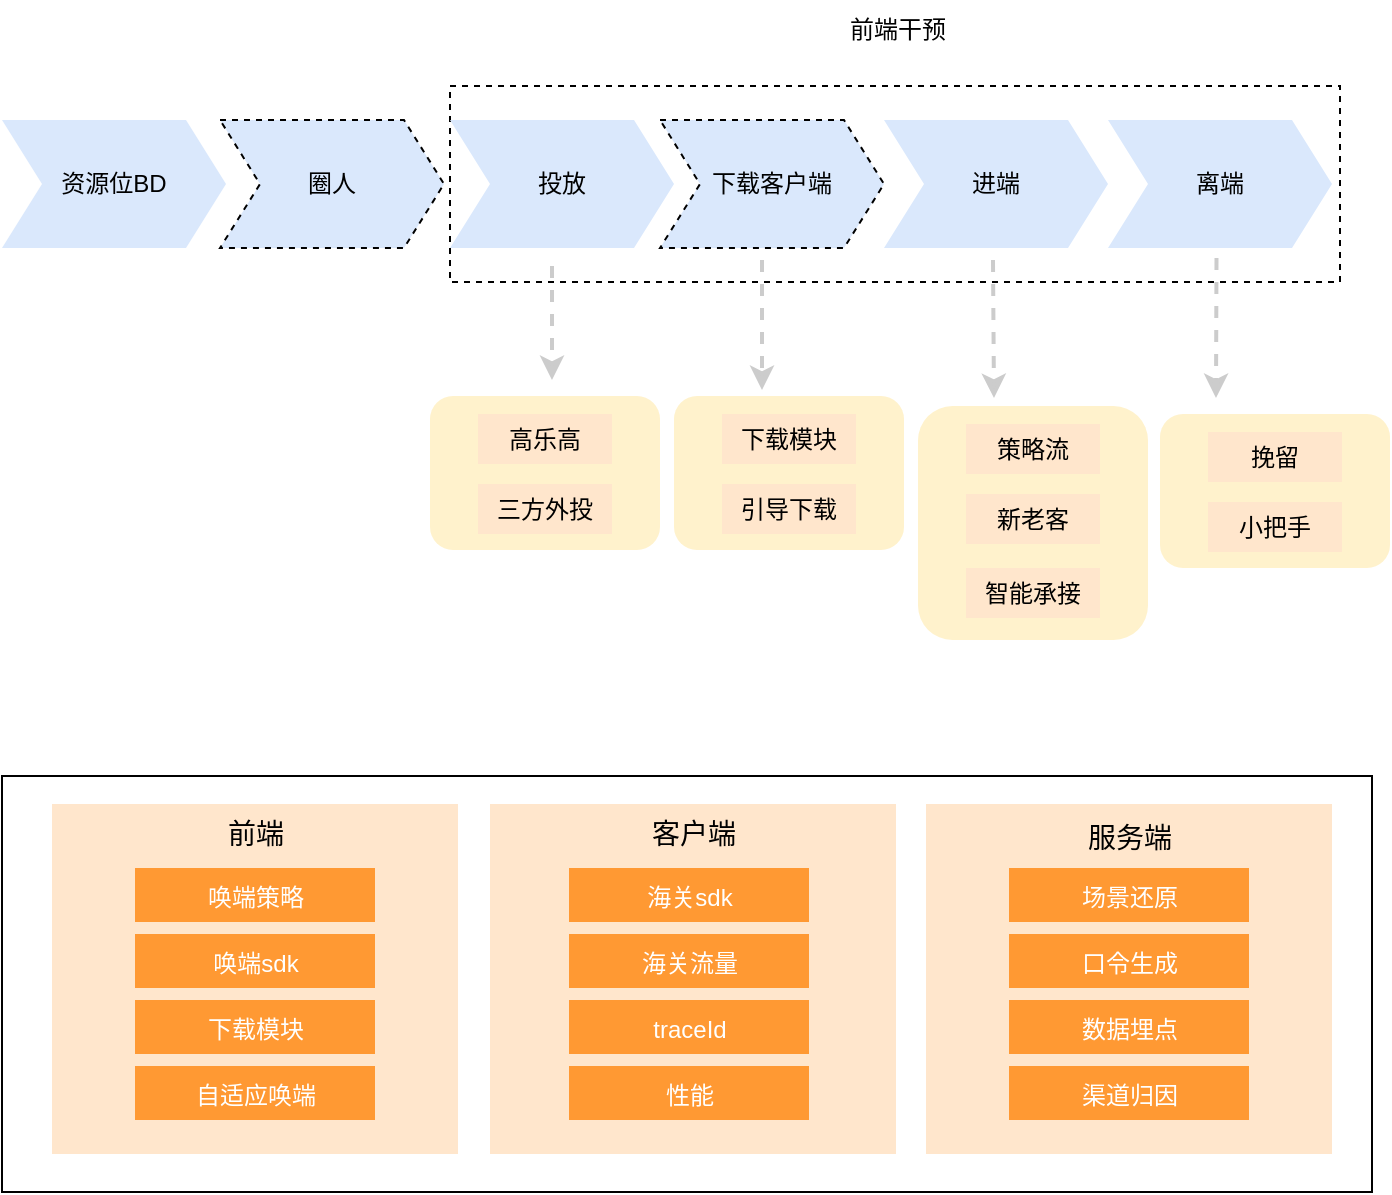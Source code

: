<mxfile version="16.6.2" type="github">
  <diagram id="5c5pHLJm96eJ4DZqhtk7" name="第 1 页">
    <mxGraphModel dx="776" dy="544" grid="0" gridSize="10" guides="1" tooltips="1" connect="1" arrows="1" fold="1" page="1" pageScale="1" pageWidth="827" pageHeight="1169" math="0" shadow="0">
      <root>
        <mxCell id="0" />
        <mxCell id="1" parent="0" />
        <mxCell id="rQFwpt46-0hsh76Lm9vK-18" value="" style="rounded=0;whiteSpace=wrap;html=1;dashed=1;strokeColor=default;" vertex="1" parent="1">
          <mxGeometry x="296" y="231" width="445" height="98" as="geometry" />
        </mxCell>
        <mxCell id="rQFwpt46-0hsh76Lm9vK-1" value="资源位BD" style="shape=step;perimeter=stepPerimeter;whiteSpace=wrap;html=1;fixedSize=1;fillColor=#dae8fc;strokeColor=none;" vertex="1" parent="1">
          <mxGeometry x="72" y="248" width="112" height="64" as="geometry" />
        </mxCell>
        <mxCell id="rQFwpt46-0hsh76Lm9vK-13" value="圈人" style="shape=step;perimeter=stepPerimeter;whiteSpace=wrap;html=1;fixedSize=1;fillColor=#dae8fc;strokeColor=default;dashed=1;" vertex="1" parent="1">
          <mxGeometry x="181" y="248" width="112" height="64" as="geometry" />
        </mxCell>
        <mxCell id="rQFwpt46-0hsh76Lm9vK-14" value="投放" style="shape=step;perimeter=stepPerimeter;whiteSpace=wrap;html=1;fixedSize=1;fillColor=#dae8fc;strokeColor=none;dashed=1;" vertex="1" parent="1">
          <mxGeometry x="296" y="248" width="112" height="64" as="geometry" />
        </mxCell>
        <mxCell id="rQFwpt46-0hsh76Lm9vK-15" value="下载客户端" style="shape=step;perimeter=stepPerimeter;whiteSpace=wrap;html=1;fixedSize=1;fillColor=#dae8fc;strokeColor=default;dashed=1;" vertex="1" parent="1">
          <mxGeometry x="401" y="248" width="112" height="64" as="geometry" />
        </mxCell>
        <mxCell id="rQFwpt46-0hsh76Lm9vK-16" value="进端" style="shape=step;perimeter=stepPerimeter;whiteSpace=wrap;html=1;fixedSize=1;fillColor=#dae8fc;strokeColor=none;dashed=1;" vertex="1" parent="1">
          <mxGeometry x="513" y="248" width="112" height="64" as="geometry" />
        </mxCell>
        <mxCell id="rQFwpt46-0hsh76Lm9vK-17" value="离端" style="shape=step;perimeter=stepPerimeter;whiteSpace=wrap;html=1;fixedSize=1;fillColor=#dae8fc;strokeColor=none;dashed=1;" vertex="1" parent="1">
          <mxGeometry x="625" y="248" width="112" height="64" as="geometry" />
        </mxCell>
        <mxCell id="rQFwpt46-0hsh76Lm9vK-19" value="前端干预" style="text;html=1;strokeColor=none;fillColor=none;align=center;verticalAlign=middle;whiteSpace=wrap;rounded=0;dashed=1;" vertex="1" parent="1">
          <mxGeometry x="489.5" y="188" width="60" height="30" as="geometry" />
        </mxCell>
        <mxCell id="rQFwpt46-0hsh76Lm9vK-21" value="" style="rounded=1;whiteSpace=wrap;html=1;dashed=1;strokeColor=none;fillColor=#fff2cc;" vertex="1" parent="1">
          <mxGeometry x="286" y="386" width="115" height="77" as="geometry" />
        </mxCell>
        <mxCell id="rQFwpt46-0hsh76Lm9vK-22" value="高乐高" style="rounded=0;whiteSpace=wrap;html=1;dashed=1;strokeColor=none;fillColor=#ffe6cc;" vertex="1" parent="1">
          <mxGeometry x="310" y="395" width="67" height="25" as="geometry" />
        </mxCell>
        <mxCell id="rQFwpt46-0hsh76Lm9vK-23" value="三方外投" style="rounded=0;whiteSpace=wrap;html=1;dashed=1;strokeColor=none;fillColor=#ffe6cc;" vertex="1" parent="1">
          <mxGeometry x="310" y="430" width="67" height="25" as="geometry" />
        </mxCell>
        <mxCell id="rQFwpt46-0hsh76Lm9vK-24" value="" style="endArrow=classic;html=1;rounded=0;fontColor=#FFFFFF;strokeWidth=2;dashed=1;strokeColor=#CCCCCC;" edge="1" parent="1">
          <mxGeometry width="50" height="50" relative="1" as="geometry">
            <mxPoint x="347" y="321" as="sourcePoint" />
            <mxPoint x="347" y="378" as="targetPoint" />
          </mxGeometry>
        </mxCell>
        <mxCell id="rQFwpt46-0hsh76Lm9vK-26" value="" style="endArrow=classic;html=1;rounded=0;fontColor=#FFFFFF;strokeWidth=2;dashed=1;strokeColor=#CCCCCC;" edge="1" parent="1">
          <mxGeometry width="50" height="50" relative="1" as="geometry">
            <mxPoint x="452" y="318" as="sourcePoint" />
            <mxPoint x="452" y="383" as="targetPoint" />
          </mxGeometry>
        </mxCell>
        <mxCell id="rQFwpt46-0hsh76Lm9vK-27" value="" style="rounded=1;whiteSpace=wrap;html=1;dashed=1;strokeColor=none;fillColor=#fff2cc;" vertex="1" parent="1">
          <mxGeometry x="408" y="386" width="115" height="77" as="geometry" />
        </mxCell>
        <mxCell id="rQFwpt46-0hsh76Lm9vK-28" value="下载模块" style="rounded=0;whiteSpace=wrap;html=1;dashed=1;strokeColor=none;fillColor=#ffe6cc;" vertex="1" parent="1">
          <mxGeometry x="432" y="395" width="67" height="25" as="geometry" />
        </mxCell>
        <mxCell id="rQFwpt46-0hsh76Lm9vK-29" value="引导下载" style="rounded=0;whiteSpace=wrap;html=1;dashed=1;strokeColor=none;fillColor=#ffe6cc;" vertex="1" parent="1">
          <mxGeometry x="432" y="430" width="67" height="25" as="geometry" />
        </mxCell>
        <mxCell id="rQFwpt46-0hsh76Lm9vK-30" value="" style="endArrow=classic;html=1;rounded=0;fontColor=#FFFFFF;strokeWidth=2;dashed=1;strokeColor=#CCCCCC;" edge="1" parent="1">
          <mxGeometry width="50" height="50" relative="1" as="geometry">
            <mxPoint x="567.5" y="318" as="sourcePoint" />
            <mxPoint x="568" y="387" as="targetPoint" />
          </mxGeometry>
        </mxCell>
        <mxCell id="rQFwpt46-0hsh76Lm9vK-31" value="" style="rounded=1;whiteSpace=wrap;html=1;dashed=1;strokeColor=none;fillColor=#fff2cc;" vertex="1" parent="1">
          <mxGeometry x="530" y="391" width="115" height="117" as="geometry" />
        </mxCell>
        <mxCell id="rQFwpt46-0hsh76Lm9vK-32" value="策略流" style="rounded=0;whiteSpace=wrap;html=1;dashed=1;strokeColor=none;fillColor=#ffe6cc;" vertex="1" parent="1">
          <mxGeometry x="554" y="400" width="67" height="25" as="geometry" />
        </mxCell>
        <mxCell id="rQFwpt46-0hsh76Lm9vK-33" value="新老客" style="rounded=0;whiteSpace=wrap;html=1;dashed=1;strokeColor=none;fillColor=#ffe6cc;" vertex="1" parent="1">
          <mxGeometry x="554" y="435" width="67" height="25" as="geometry" />
        </mxCell>
        <mxCell id="rQFwpt46-0hsh76Lm9vK-34" value="智能承接" style="rounded=0;whiteSpace=wrap;html=1;dashed=1;strokeColor=none;fillColor=#ffe6cc;" vertex="1" parent="1">
          <mxGeometry x="554" y="472" width="67" height="25" as="geometry" />
        </mxCell>
        <mxCell id="rQFwpt46-0hsh76Lm9vK-35" value="" style="endArrow=classic;html=1;rounded=0;fontColor=#FFFFFF;strokeWidth=2;dashed=1;strokeColor=#CCCCCC;" edge="1" parent="1">
          <mxGeometry width="50" height="50" relative="1" as="geometry">
            <mxPoint x="679.25" y="317" as="sourcePoint" />
            <mxPoint x="679" y="387" as="targetPoint" />
          </mxGeometry>
        </mxCell>
        <mxCell id="rQFwpt46-0hsh76Lm9vK-44" value="" style="rounded=1;whiteSpace=wrap;html=1;dashed=1;strokeColor=none;fillColor=#fff2cc;" vertex="1" parent="1">
          <mxGeometry x="651" y="395" width="115" height="77" as="geometry" />
        </mxCell>
        <mxCell id="rQFwpt46-0hsh76Lm9vK-45" value="挽留" style="rounded=0;whiteSpace=wrap;html=1;dashed=1;strokeColor=none;fillColor=#ffe6cc;" vertex="1" parent="1">
          <mxGeometry x="675" y="404" width="67" height="25" as="geometry" />
        </mxCell>
        <mxCell id="rQFwpt46-0hsh76Lm9vK-46" value="小把手" style="rounded=0;whiteSpace=wrap;html=1;dashed=1;strokeColor=none;fillColor=#ffe6cc;" vertex="1" parent="1">
          <mxGeometry x="675" y="439" width="67" height="25" as="geometry" />
        </mxCell>
        <mxCell id="rQFwpt46-0hsh76Lm9vK-48" value="" style="rounded=0;whiteSpace=wrap;html=1;fontColor=#FFFFFF;strokeColor=default;" vertex="1" parent="1">
          <mxGeometry x="72" y="576" width="685" height="208" as="geometry" />
        </mxCell>
        <mxCell id="rQFwpt46-0hsh76Lm9vK-49" value="" style="rounded=0;whiteSpace=wrap;html=1;dashed=1;strokeColor=none;fillColor=#ffe6cc;" vertex="1" parent="1">
          <mxGeometry x="97" y="590" width="203" height="175" as="geometry" />
        </mxCell>
        <mxCell id="rQFwpt46-0hsh76Lm9vK-50" value="&lt;font color=&quot;#000000&quot; style=&quot;font-size: 14px&quot;&gt;前端&lt;/font&gt;" style="text;html=1;strokeColor=none;fillColor=none;align=center;verticalAlign=middle;whiteSpace=wrap;rounded=0;fontColor=#FFFFFF;" vertex="1" parent="1">
          <mxGeometry x="168.5" y="590" width="60" height="30" as="geometry" />
        </mxCell>
        <mxCell id="rQFwpt46-0hsh76Lm9vK-51" value="" style="rounded=0;whiteSpace=wrap;html=1;dashed=1;strokeColor=none;fillColor=#ffe6cc;" vertex="1" parent="1">
          <mxGeometry x="316" y="590" width="203" height="175" as="geometry" />
        </mxCell>
        <mxCell id="rQFwpt46-0hsh76Lm9vK-52" value="" style="rounded=0;whiteSpace=wrap;html=1;dashed=1;strokeColor=none;fillColor=#ffe6cc;" vertex="1" parent="1">
          <mxGeometry x="534" y="590" width="203" height="175" as="geometry" />
        </mxCell>
        <mxCell id="rQFwpt46-0hsh76Lm9vK-54" value="&lt;font color=&quot;#000000&quot;&gt;&lt;span style=&quot;font-size: 14px&quot;&gt;客户端&lt;/span&gt;&lt;/font&gt;" style="text;html=1;strokeColor=none;fillColor=none;align=center;verticalAlign=middle;whiteSpace=wrap;rounded=0;fontColor=#FFFFFF;" vertex="1" parent="1">
          <mxGeometry x="387.5" y="590" width="60" height="30" as="geometry" />
        </mxCell>
        <mxCell id="rQFwpt46-0hsh76Lm9vK-55" value="&lt;font color=&quot;#000000&quot;&gt;&lt;span style=&quot;font-size: 14px&quot;&gt;服务端&lt;/span&gt;&lt;/font&gt;" style="text;html=1;strokeColor=none;fillColor=none;align=center;verticalAlign=middle;whiteSpace=wrap;rounded=0;fontColor=#FFFFFF;" vertex="1" parent="1">
          <mxGeometry x="605.5" y="592" width="60" height="30" as="geometry" />
        </mxCell>
        <mxCell id="rQFwpt46-0hsh76Lm9vK-56" value="&lt;font color=&quot;#ffffff&quot; style=&quot;font-size: 12px&quot;&gt;唤端策略&lt;/font&gt;" style="rounded=0;whiteSpace=wrap;html=1;fontSize=14;fontColor=#000000;strokeColor=none;fillColor=#FF9933;" vertex="1" parent="1">
          <mxGeometry x="138.5" y="622" width="120" height="27" as="geometry" />
        </mxCell>
        <mxCell id="rQFwpt46-0hsh76Lm9vK-57" value="&lt;font color=&quot;#ffffff&quot; style=&quot;font-size: 12px&quot;&gt;唤端sdk&lt;/font&gt;" style="rounded=0;whiteSpace=wrap;html=1;fontSize=14;fontColor=#000000;strokeColor=none;fillColor=#FF9933;" vertex="1" parent="1">
          <mxGeometry x="138.5" y="655" width="120" height="27" as="geometry" />
        </mxCell>
        <mxCell id="rQFwpt46-0hsh76Lm9vK-58" value="&lt;font color=&quot;#ffffff&quot; style=&quot;font-size: 12px&quot;&gt;下载模块&lt;/font&gt;" style="rounded=0;whiteSpace=wrap;html=1;fontSize=14;fontColor=#000000;strokeColor=none;fillColor=#FF9933;" vertex="1" parent="1">
          <mxGeometry x="138.5" y="688" width="120" height="27" as="geometry" />
        </mxCell>
        <mxCell id="rQFwpt46-0hsh76Lm9vK-59" value="&lt;font color=&quot;#ffffff&quot; style=&quot;font-size: 12px&quot;&gt;自适应唤端&lt;/font&gt;" style="rounded=0;whiteSpace=wrap;html=1;fontSize=14;fontColor=#000000;strokeColor=none;fillColor=#FF9933;" vertex="1" parent="1">
          <mxGeometry x="138.5" y="721" width="120" height="27" as="geometry" />
        </mxCell>
        <mxCell id="rQFwpt46-0hsh76Lm9vK-60" value="&lt;font color=&quot;#ffffff&quot; style=&quot;font-size: 12px&quot;&gt;海关sdk&lt;/font&gt;" style="rounded=0;whiteSpace=wrap;html=1;fontSize=14;fontColor=#000000;strokeColor=none;fillColor=#FF9933;" vertex="1" parent="1">
          <mxGeometry x="355.5" y="622" width="120" height="27" as="geometry" />
        </mxCell>
        <mxCell id="rQFwpt46-0hsh76Lm9vK-61" value="&lt;font color=&quot;#ffffff&quot;&gt;&lt;span style=&quot;font-size: 12px&quot;&gt;海关流量&lt;/span&gt;&lt;/font&gt;" style="rounded=0;whiteSpace=wrap;html=1;fontSize=14;fontColor=#000000;strokeColor=none;fillColor=#FF9933;" vertex="1" parent="1">
          <mxGeometry x="355.5" y="655" width="120" height="27" as="geometry" />
        </mxCell>
        <mxCell id="rQFwpt46-0hsh76Lm9vK-62" value="&lt;font color=&quot;#ffffff&quot;&gt;&lt;span style=&quot;font-size: 12px&quot;&gt;traceId&lt;/span&gt;&lt;/font&gt;" style="rounded=0;whiteSpace=wrap;html=1;fontSize=14;fontColor=#000000;strokeColor=none;fillColor=#FF9933;" vertex="1" parent="1">
          <mxGeometry x="355.5" y="688" width="120" height="27" as="geometry" />
        </mxCell>
        <mxCell id="rQFwpt46-0hsh76Lm9vK-63" value="&lt;font color=&quot;#ffffff&quot;&gt;&lt;span style=&quot;font-size: 12px&quot;&gt;性能&lt;/span&gt;&lt;/font&gt;" style="rounded=0;whiteSpace=wrap;html=1;fontSize=14;fontColor=#000000;strokeColor=none;fillColor=#FF9933;" vertex="1" parent="1">
          <mxGeometry x="355.5" y="721" width="120" height="27" as="geometry" />
        </mxCell>
        <mxCell id="rQFwpt46-0hsh76Lm9vK-64" value="&lt;font color=&quot;#ffffff&quot;&gt;&lt;span style=&quot;font-size: 12px&quot;&gt;场景还原&lt;/span&gt;&lt;/font&gt;" style="rounded=0;whiteSpace=wrap;html=1;fontSize=14;fontColor=#000000;strokeColor=none;fillColor=#FF9933;" vertex="1" parent="1">
          <mxGeometry x="575.5" y="622" width="120" height="27" as="geometry" />
        </mxCell>
        <mxCell id="rQFwpt46-0hsh76Lm9vK-65" value="&lt;font color=&quot;#ffffff&quot;&gt;&lt;span style=&quot;font-size: 12px&quot;&gt;口令生成&lt;/span&gt;&lt;/font&gt;" style="rounded=0;whiteSpace=wrap;html=1;fontSize=14;fontColor=#000000;strokeColor=none;fillColor=#FF9933;" vertex="1" parent="1">
          <mxGeometry x="575.5" y="655" width="120" height="27" as="geometry" />
        </mxCell>
        <mxCell id="rQFwpt46-0hsh76Lm9vK-66" value="&lt;font color=&quot;#ffffff&quot;&gt;&lt;span style=&quot;font-size: 12px&quot;&gt;数据埋点&lt;/span&gt;&lt;/font&gt;" style="rounded=0;whiteSpace=wrap;html=1;fontSize=14;fontColor=#000000;strokeColor=none;fillColor=#FF9933;" vertex="1" parent="1">
          <mxGeometry x="575.5" y="688" width="120" height="27" as="geometry" />
        </mxCell>
        <mxCell id="rQFwpt46-0hsh76Lm9vK-68" value="&lt;font color=&quot;#ffffff&quot;&gt;&lt;span style=&quot;font-size: 12px&quot;&gt;渠道归因&lt;/span&gt;&lt;/font&gt;" style="rounded=0;whiteSpace=wrap;html=1;fontSize=14;fontColor=#000000;strokeColor=none;fillColor=#FF9933;" vertex="1" parent="1">
          <mxGeometry x="575.5" y="721" width="120" height="27" as="geometry" />
        </mxCell>
      </root>
    </mxGraphModel>
  </diagram>
</mxfile>
